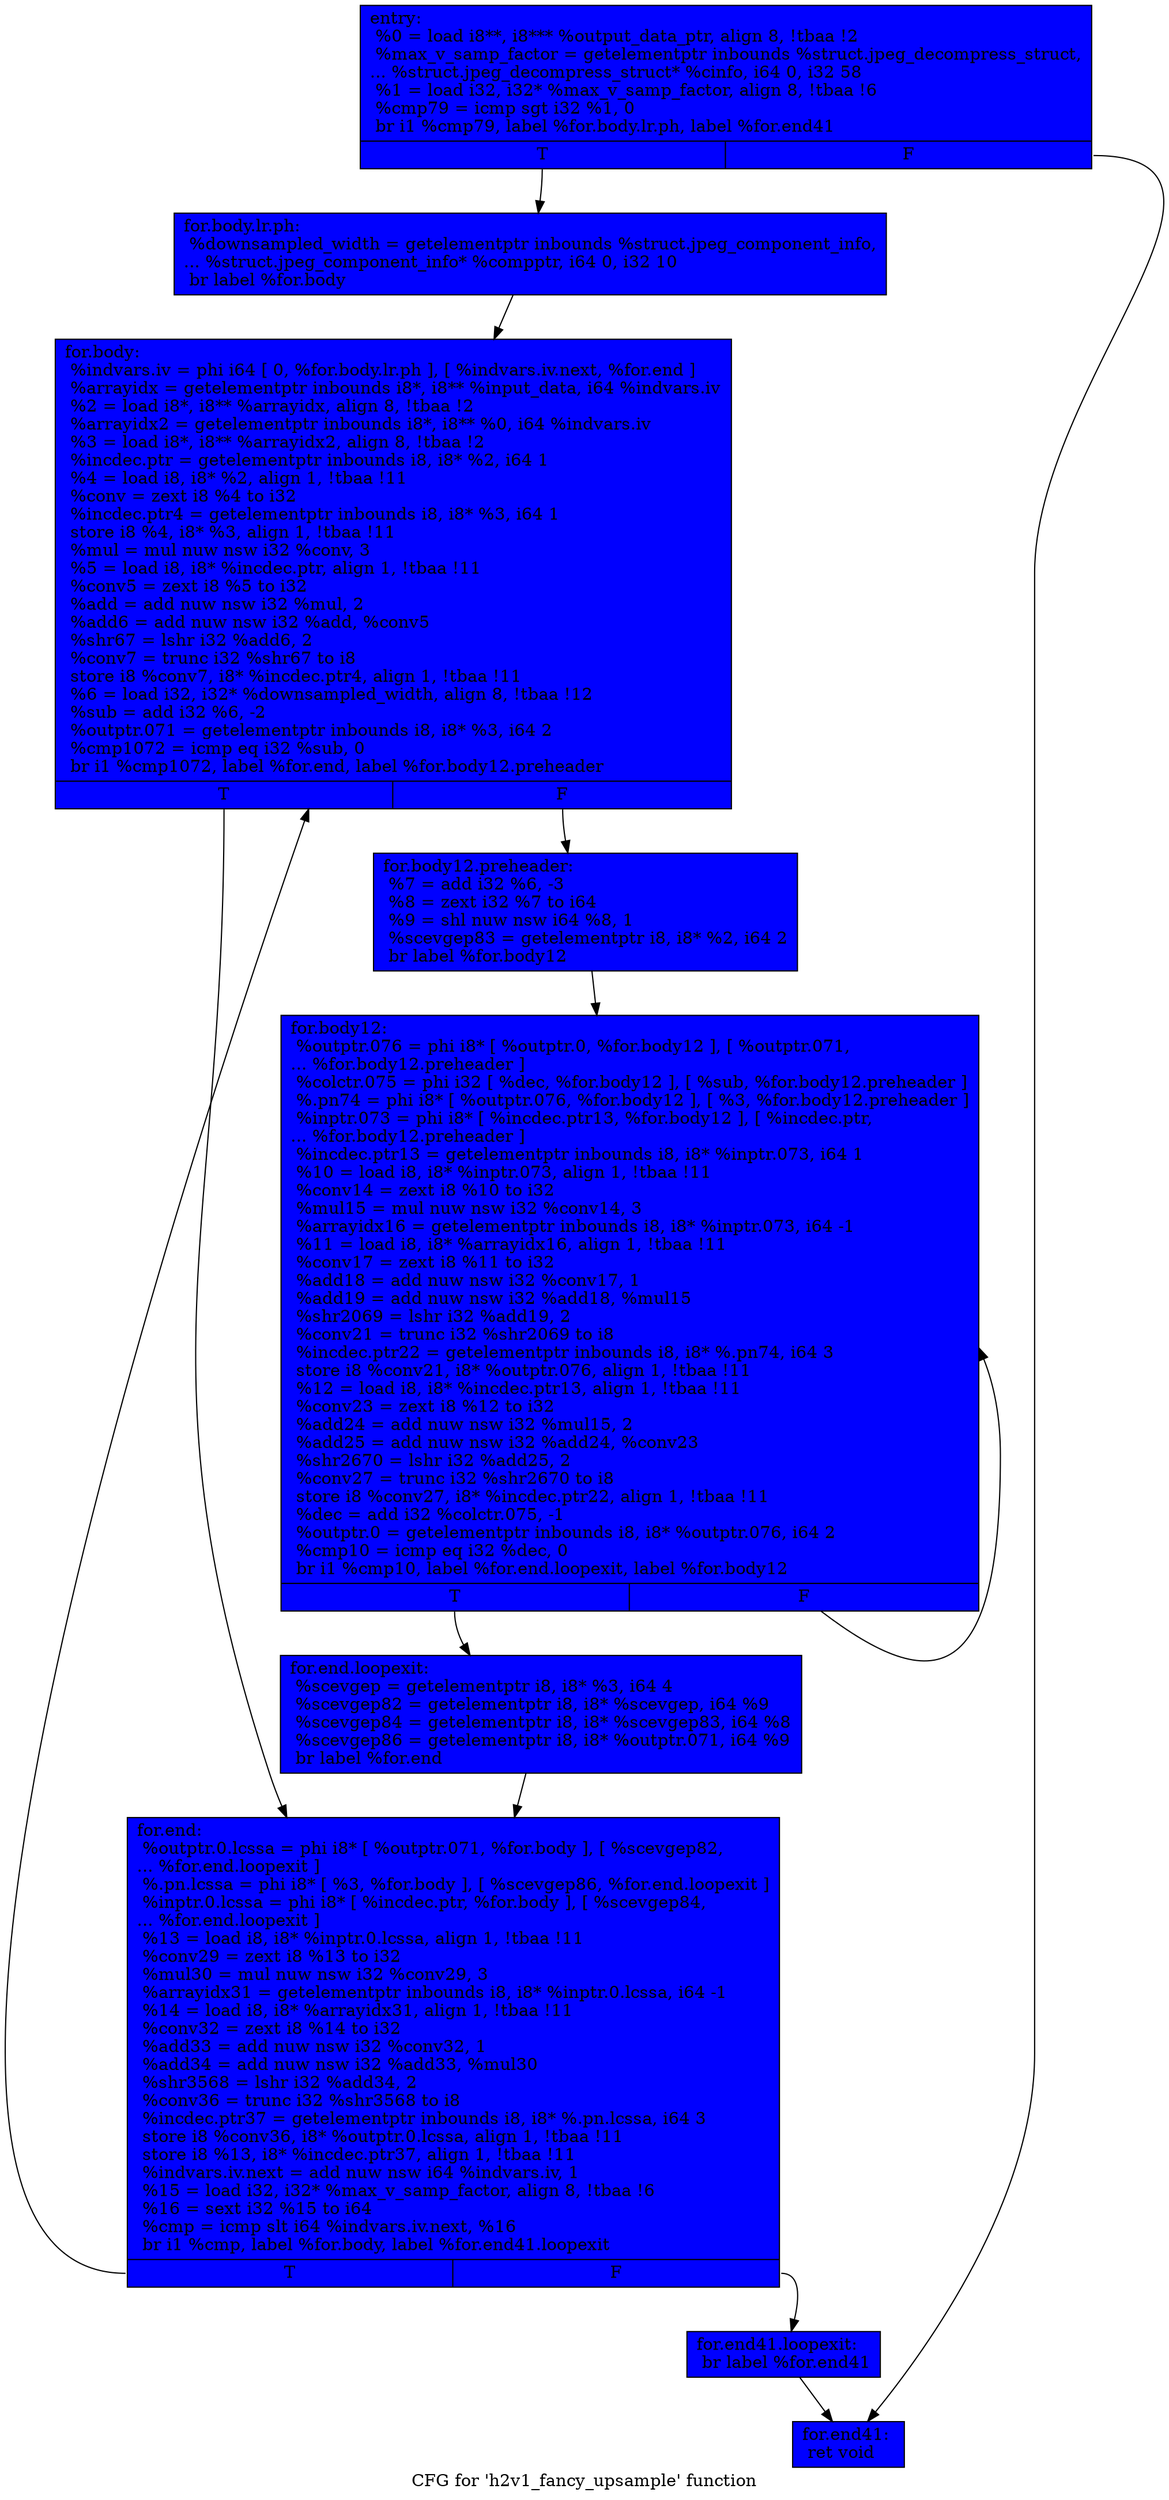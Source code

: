 digraph "CFG for 'h2v1_fancy_upsample' function" {
	label="CFG for 'h2v1_fancy_upsample' function";

	Node0x5cb2ea0 [shape=record, style = filled, fillcolor = blue, label="{entry:\l  %0 = load i8**, i8*** %output_data_ptr, align 8, !tbaa !2\l  %max_v_samp_factor = getelementptr inbounds %struct.jpeg_decompress_struct,\l... %struct.jpeg_decompress_struct* %cinfo, i64 0, i32 58\l  %1 = load i32, i32* %max_v_samp_factor, align 8, !tbaa !6\l  %cmp79 = icmp sgt i32 %1, 0\l  br i1 %cmp79, label %for.body.lr.ph, label %for.end41\l|{<s0>T|<s1>F}}"];
	Node0x5cb2ea0:s0 -> Node0x5cb3080;
	Node0x5cb2ea0:s1 -> Node0x5cb3130;
	Node0x5cb3080 [shape=record, style = filled, fillcolor = blue, label="{for.body.lr.ph:                                   \l  %downsampled_width = getelementptr inbounds %struct.jpeg_component_info,\l... %struct.jpeg_component_info* %compptr, i64 0, i32 10\l  br label %for.body\l}"];
	Node0x5cb3080 -> Node0x5cc2b10;
	Node0x5cc2b10 [shape=record, style = filled, fillcolor = blue, label="{for.body:                                         \l  %indvars.iv = phi i64 [ 0, %for.body.lr.ph ], [ %indvars.iv.next, %for.end ]\l  %arrayidx = getelementptr inbounds i8*, i8** %input_data, i64 %indvars.iv\l  %2 = load i8*, i8** %arrayidx, align 8, !tbaa !2\l  %arrayidx2 = getelementptr inbounds i8*, i8** %0, i64 %indvars.iv\l  %3 = load i8*, i8** %arrayidx2, align 8, !tbaa !2\l  %incdec.ptr = getelementptr inbounds i8, i8* %2, i64 1\l  %4 = load i8, i8* %2, align 1, !tbaa !11\l  %conv = zext i8 %4 to i32\l  %incdec.ptr4 = getelementptr inbounds i8, i8* %3, i64 1\l  store i8 %4, i8* %3, align 1, !tbaa !11\l  %mul = mul nuw nsw i32 %conv, 3\l  %5 = load i8, i8* %incdec.ptr, align 1, !tbaa !11\l  %conv5 = zext i8 %5 to i32\l  %add = add nuw nsw i32 %mul, 2\l  %add6 = add nuw nsw i32 %add, %conv5\l  %shr67 = lshr i32 %add6, 2\l  %conv7 = trunc i32 %shr67 to i8\l  store i8 %conv7, i8* %incdec.ptr4, align 1, !tbaa !11\l  %6 = load i32, i32* %downsampled_width, align 8, !tbaa !12\l  %sub = add i32 %6, -2\l  %outptr.071 = getelementptr inbounds i8, i8* %3, i64 2\l  %cmp1072 = icmp eq i32 %sub, 0\l  br i1 %cmp1072, label %for.end, label %for.body12.preheader\l|{<s0>T|<s1>F}}"];
	Node0x5cc2b10:s0 -> Node0x5cc2c30;
	Node0x5cc2b10:s1 -> Node0x5cc3ce0;
	Node0x5cc3ce0 [shape=record, style = filled, fillcolor = blue, label="{for.body12.preheader:                             \l  %7 = add i32 %6, -3\l  %8 = zext i32 %7 to i64\l  %9 = shl nuw nsw i64 %8, 1\l  %scevgep83 = getelementptr i8, i8* %2, i64 2\l  br label %for.body12\l}"];
	Node0x5cc3ce0 -> Node0x5cc3250;
	Node0x5cc3250 [shape=record, style = filled, fillcolor = blue, label="{for.body12:                                       \l  %outptr.076 = phi i8* [ %outptr.0, %for.body12 ], [ %outptr.071,\l... %for.body12.preheader ]\l  %colctr.075 = phi i32 [ %dec, %for.body12 ], [ %sub, %for.body12.preheader ]\l  %.pn74 = phi i8* [ %outptr.076, %for.body12 ], [ %3, %for.body12.preheader ]\l  %inptr.073 = phi i8* [ %incdec.ptr13, %for.body12 ], [ %incdec.ptr,\l... %for.body12.preheader ]\l  %incdec.ptr13 = getelementptr inbounds i8, i8* %inptr.073, i64 1\l  %10 = load i8, i8* %inptr.073, align 1, !tbaa !11\l  %conv14 = zext i8 %10 to i32\l  %mul15 = mul nuw nsw i32 %conv14, 3\l  %arrayidx16 = getelementptr inbounds i8, i8* %inptr.073, i64 -1\l  %11 = load i8, i8* %arrayidx16, align 1, !tbaa !11\l  %conv17 = zext i8 %11 to i32\l  %add18 = add nuw nsw i32 %conv17, 1\l  %add19 = add nuw nsw i32 %add18, %mul15\l  %shr2069 = lshr i32 %add19, 2\l  %conv21 = trunc i32 %shr2069 to i8\l  %incdec.ptr22 = getelementptr inbounds i8, i8* %.pn74, i64 3\l  store i8 %conv21, i8* %outptr.076, align 1, !tbaa !11\l  %12 = load i8, i8* %incdec.ptr13, align 1, !tbaa !11\l  %conv23 = zext i8 %12 to i32\l  %add24 = add nuw nsw i32 %mul15, 2\l  %add25 = add nuw nsw i32 %add24, %conv23\l  %shr2670 = lshr i32 %add25, 2\l  %conv27 = trunc i32 %shr2670 to i8\l  store i8 %conv27, i8* %incdec.ptr22, align 1, !tbaa !11\l  %dec = add i32 %colctr.075, -1\l  %outptr.0 = getelementptr inbounds i8, i8* %outptr.076, i64 2\l  %cmp10 = icmp eq i32 %dec, 0\l  br i1 %cmp10, label %for.end.loopexit, label %for.body12\l|{<s0>T|<s1>F}}"];
	Node0x5cc3250:s0 -> Node0x5cc3c60;
	Node0x5cc3250:s1 -> Node0x5cc3250;
	Node0x5cc3c60 [shape=record, style = filled, fillcolor = blue, label="{for.end.loopexit:                                 \l  %scevgep = getelementptr i8, i8* %3, i64 4\l  %scevgep82 = getelementptr i8, i8* %scevgep, i64 %9\l  %scevgep84 = getelementptr i8, i8* %scevgep83, i64 %8\l  %scevgep86 = getelementptr i8, i8* %outptr.071, i64 %9\l  br label %for.end\l}"];
	Node0x5cc3c60 -> Node0x5cc2c30;
	Node0x5cc2c30 [shape=record, style = filled, fillcolor = blue, label="{for.end:                                          \l  %outptr.0.lcssa = phi i8* [ %outptr.071, %for.body ], [ %scevgep82,\l... %for.end.loopexit ]\l  %.pn.lcssa = phi i8* [ %3, %for.body ], [ %scevgep86, %for.end.loopexit ]\l  %inptr.0.lcssa = phi i8* [ %incdec.ptr, %for.body ], [ %scevgep84,\l... %for.end.loopexit ]\l  %13 = load i8, i8* %inptr.0.lcssa, align 1, !tbaa !11\l  %conv29 = zext i8 %13 to i32\l  %mul30 = mul nuw nsw i32 %conv29, 3\l  %arrayidx31 = getelementptr inbounds i8, i8* %inptr.0.lcssa, i64 -1\l  %14 = load i8, i8* %arrayidx31, align 1, !tbaa !11\l  %conv32 = zext i8 %14 to i32\l  %add33 = add nuw nsw i32 %conv32, 1\l  %add34 = add nuw nsw i32 %add33, %mul30\l  %shr3568 = lshr i32 %add34, 2\l  %conv36 = trunc i32 %shr3568 to i8\l  %incdec.ptr37 = getelementptr inbounds i8, i8* %.pn.lcssa, i64 3\l  store i8 %conv36, i8* %outptr.0.lcssa, align 1, !tbaa !11\l  store i8 %13, i8* %incdec.ptr37, align 1, !tbaa !11\l  %indvars.iv.next = add nuw nsw i64 %indvars.iv, 1\l  %15 = load i32, i32* %max_v_samp_factor, align 8, !tbaa !6\l  %16 = sext i32 %15 to i64\l  %cmp = icmp slt i64 %indvars.iv.next, %16\l  br i1 %cmp, label %for.body, label %for.end41.loopexit\l|{<s0>T|<s1>F}}"];
	Node0x5cc2c30:s0 -> Node0x5cc2b10;
	Node0x5cc2c30:s1 -> Node0x5cc6650;
	Node0x5cc6650 [shape=record, style = filled, fillcolor = blue, label="{for.end41.loopexit:                               \l  br label %for.end41\l}"];
	Node0x5cc6650 -> Node0x5cb3130;
	Node0x5cb3130 [shape=record, style = filled, fillcolor = blue, label="{for.end41:                                        \l  ret void\l}"];
}
